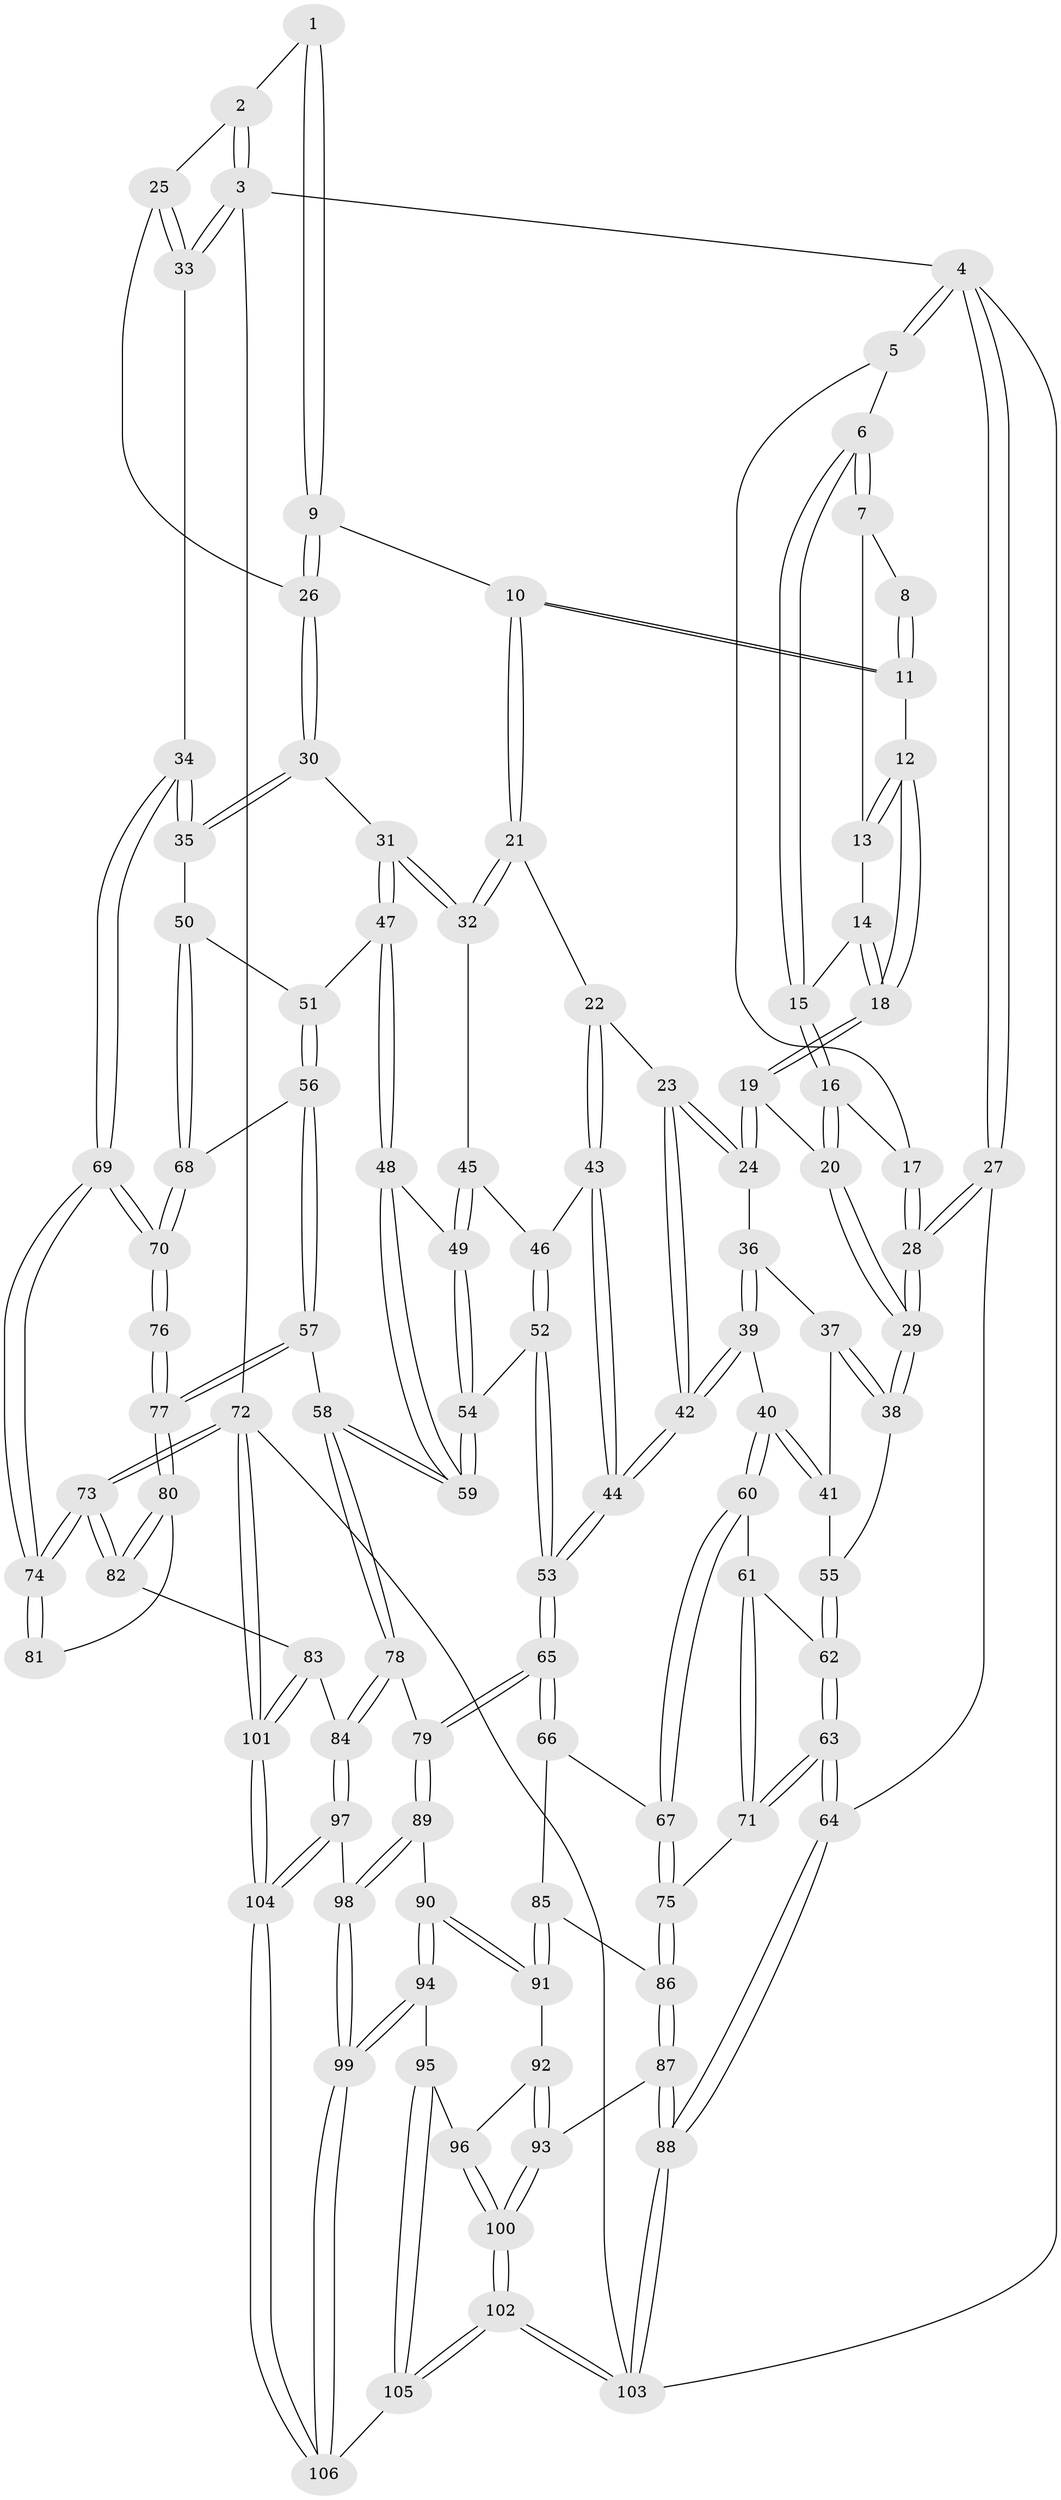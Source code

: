 // Generated by graph-tools (version 1.1) at 2025/51/03/09/25 03:51:05]
// undirected, 106 vertices, 262 edges
graph export_dot {
graph [start="1"]
  node [color=gray90,style=filled];
  1 [pos="+0.777207850739224+0"];
  2 [pos="+1+0"];
  3 [pos="+1+0"];
  4 [pos="+0+0"];
  5 [pos="+0.25902251513124164+0"];
  6 [pos="+0.2600657284948121+0"];
  7 [pos="+0.26429143571454045+0"];
  8 [pos="+0.6498288075301301+0"];
  9 [pos="+0.8640394733999273+0.16461195793381586"];
  10 [pos="+0.6319978532824018+0.09435387279411983"];
  11 [pos="+0.6197911307929358+0.0771334892324812"];
  12 [pos="+0.4947373867170442+0.12761309725491465"];
  13 [pos="+0.421985900116919+0.04122115684135122"];
  14 [pos="+0.37056240873861157+0.10862846521720387"];
  15 [pos="+0.2936578980126667+0.06458499593612625"];
  16 [pos="+0.2757212116129249+0.1345262504058777"];
  17 [pos="+0.10349364170228405+0.16890612979798836"];
  18 [pos="+0.4470782725265598+0.18492816356123112"];
  19 [pos="+0.40175027648547473+0.2950480064521511"];
  20 [pos="+0.34446746546269613+0.27813556239641696"];
  21 [pos="+0.6517624195266122+0.3525392077947219"];
  22 [pos="+0.5185059963066053+0.35979895990366384"];
  23 [pos="+0.43485268436853547+0.3226519474430474"];
  24 [pos="+0.40728549335378555+0.3034050103346089"];
  25 [pos="+0.878586467260446+0.16782801539955408"];
  26 [pos="+0.8691274299436216+0.1697511286590912"];
  27 [pos="+0+0.3389399959056407"];
  28 [pos="+0+0.3346370042412404"];
  29 [pos="+0+0.34956918539199766"];
  30 [pos="+0.8048031831626701+0.35053469189645164"];
  31 [pos="+0.7031825381524092+0.3730336515032365"];
  32 [pos="+0.6569378952118069+0.3554274656153775"];
  33 [pos="+1+0.25316327914065817"];
  34 [pos="+1+0.3960387782943117"];
  35 [pos="+0.9012710705500048+0.41508959335362"];
  36 [pos="+0.34539942132816487+0.40089049079527955"];
  37 [pos="+0.2808446417387741+0.4367194778719828"];
  38 [pos="+0.028269725302998264+0.37440725879127873"];
  39 [pos="+0.33489016482722317+0.5428574191963635"];
  40 [pos="+0.32133031931541767+0.5460015403007783"];
  41 [pos="+0.28148887448946674+0.5103616477384272"];
  42 [pos="+0.389291627217307+0.5537632394960684"];
  43 [pos="+0.5037108789402808+0.4647530859717248"];
  44 [pos="+0.44781973956280613+0.5895829832256749"];
  45 [pos="+0.5843441188195246+0.5176367060294571"];
  46 [pos="+0.5692607773+0.5285030364288557"];
  47 [pos="+0.7046282124662281+0.467006479032543"];
  48 [pos="+0.6736303848064196+0.5384197533872144"];
  49 [pos="+0.6432154594874522+0.5533267445610358"];
  50 [pos="+0.880678585059508+0.5621391616325889"];
  51 [pos="+0.7400967357439361+0.5111345245590369"];
  52 [pos="+0.5460472303177569+0.6209259839035628"];
  53 [pos="+0.48536347425696463+0.661869674442947"];
  54 [pos="+0.5791244115953816+0.6117207460731198"];
  55 [pos="+0.12005354071190186+0.4685595387695531"];
  56 [pos="+0.7893389086818879+0.6283756376475481"];
  57 [pos="+0.7550370263477455+0.6815972315660764"];
  58 [pos="+0.7331246987010623+0.6729067289165962"];
  59 [pos="+0.7178996875664995+0.6564390253743664"];
  60 [pos="+0.27401483232419277+0.6033407059218394"];
  61 [pos="+0.20888695753436815+0.5948600158028577"];
  62 [pos="+0.17521301821403787+0.5744293668411617"];
  63 [pos="+0.07657614739900272+0.7249153250068976"];
  64 [pos="+0+0.7901452867569749"];
  65 [pos="+0.4781664860234201+0.7203720650956974"];
  66 [pos="+0.35396242332656885+0.7171191312787727"];
  67 [pos="+0.2917194599275719+0.6808185637410936"];
  68 [pos="+0.8807698010528362+0.5645016325008748"];
  69 [pos="+1+0.7742753215204021"];
  70 [pos="+0.9754326497346941+0.648788677703015"];
  71 [pos="+0.18069883409251547+0.7294682124192349"];
  72 [pos="+1+1"];
  73 [pos="+1+1"];
  74 [pos="+1+0.818474806777362"];
  75 [pos="+0.18982557259293534+0.7327430071059898"];
  76 [pos="+0.8984861679444761+0.6723131483343618"];
  77 [pos="+0.7581393211681956+0.6887334105031351"];
  78 [pos="+0.5123788511617685+0.7535931613143821"];
  79 [pos="+0.49233309320807556+0.7493212629499384"];
  80 [pos="+0.7649796107283025+0.7162699459412997"];
  81 [pos="+0.8630408836886976+0.7124471985320106"];
  82 [pos="+0.7711808022407598+0.795846591965866"];
  83 [pos="+0.7091059820606462+0.8398903686712418"];
  84 [pos="+0.6842242314424192+0.8500367728058776"];
  85 [pos="+0.30699812649031993+0.7766389595881298"];
  86 [pos="+0.21300867026121784+0.7733030138580387"];
  87 [pos="+0.22560859404360017+0.8653241658494779"];
  88 [pos="+0+0.93251634224035"];
  89 [pos="+0.4827272925188216+0.7791664580781138"];
  90 [pos="+0.4449405620972321+0.8225756685747067"];
  91 [pos="+0.30211611379867986+0.8219723994702092"];
  92 [pos="+0.29604874383504265+0.8325301024746496"];
  93 [pos="+0.23017217795023737+0.8682667123963372"];
  94 [pos="+0.40470893768473415+0.8861301512639236"];
  95 [pos="+0.40329761568357125+0.8877520864556631"];
  96 [pos="+0.3575676256860387+0.8829934065459799"];
  97 [pos="+0.6623244969085564+0.91196873273841"];
  98 [pos="+0.5570061754407966+0.9770406505273099"];
  99 [pos="+0.5493081938531488+0.9965588717834911"];
  100 [pos="+0.25618029236482404+0.9240329504740125"];
  101 [pos="+1+1"];
  102 [pos="+0.27918664496226797+1"];
  103 [pos="+0+1"];
  104 [pos="+0.9272435810034361+1"];
  105 [pos="+0.34416503243342694+1"];
  106 [pos="+0.4885686769479293+1"];
  1 -- 2;
  1 -- 9;
  1 -- 9;
  2 -- 3;
  2 -- 3;
  2 -- 25;
  3 -- 4;
  3 -- 33;
  3 -- 33;
  3 -- 72;
  4 -- 5;
  4 -- 5;
  4 -- 27;
  4 -- 27;
  4 -- 103;
  5 -- 6;
  5 -- 17;
  6 -- 7;
  6 -- 7;
  6 -- 15;
  6 -- 15;
  7 -- 8;
  7 -- 13;
  8 -- 11;
  8 -- 11;
  9 -- 10;
  9 -- 26;
  9 -- 26;
  10 -- 11;
  10 -- 11;
  10 -- 21;
  10 -- 21;
  11 -- 12;
  12 -- 13;
  12 -- 13;
  12 -- 18;
  12 -- 18;
  13 -- 14;
  14 -- 15;
  14 -- 18;
  14 -- 18;
  15 -- 16;
  15 -- 16;
  16 -- 17;
  16 -- 20;
  16 -- 20;
  17 -- 28;
  17 -- 28;
  18 -- 19;
  18 -- 19;
  19 -- 20;
  19 -- 24;
  19 -- 24;
  20 -- 29;
  20 -- 29;
  21 -- 22;
  21 -- 32;
  21 -- 32;
  22 -- 23;
  22 -- 43;
  22 -- 43;
  23 -- 24;
  23 -- 24;
  23 -- 42;
  23 -- 42;
  24 -- 36;
  25 -- 26;
  25 -- 33;
  25 -- 33;
  26 -- 30;
  26 -- 30;
  27 -- 28;
  27 -- 28;
  27 -- 64;
  28 -- 29;
  28 -- 29;
  29 -- 38;
  29 -- 38;
  30 -- 31;
  30 -- 35;
  30 -- 35;
  31 -- 32;
  31 -- 32;
  31 -- 47;
  31 -- 47;
  32 -- 45;
  33 -- 34;
  34 -- 35;
  34 -- 35;
  34 -- 69;
  34 -- 69;
  35 -- 50;
  36 -- 37;
  36 -- 39;
  36 -- 39;
  37 -- 38;
  37 -- 38;
  37 -- 41;
  38 -- 55;
  39 -- 40;
  39 -- 42;
  39 -- 42;
  40 -- 41;
  40 -- 41;
  40 -- 60;
  40 -- 60;
  41 -- 55;
  42 -- 44;
  42 -- 44;
  43 -- 44;
  43 -- 44;
  43 -- 46;
  44 -- 53;
  44 -- 53;
  45 -- 46;
  45 -- 49;
  45 -- 49;
  46 -- 52;
  46 -- 52;
  47 -- 48;
  47 -- 48;
  47 -- 51;
  48 -- 49;
  48 -- 59;
  48 -- 59;
  49 -- 54;
  49 -- 54;
  50 -- 51;
  50 -- 68;
  50 -- 68;
  51 -- 56;
  51 -- 56;
  52 -- 53;
  52 -- 53;
  52 -- 54;
  53 -- 65;
  53 -- 65;
  54 -- 59;
  54 -- 59;
  55 -- 62;
  55 -- 62;
  56 -- 57;
  56 -- 57;
  56 -- 68;
  57 -- 58;
  57 -- 77;
  57 -- 77;
  58 -- 59;
  58 -- 59;
  58 -- 78;
  58 -- 78;
  60 -- 61;
  60 -- 67;
  60 -- 67;
  61 -- 62;
  61 -- 71;
  61 -- 71;
  62 -- 63;
  62 -- 63;
  63 -- 64;
  63 -- 64;
  63 -- 71;
  63 -- 71;
  64 -- 88;
  64 -- 88;
  65 -- 66;
  65 -- 66;
  65 -- 79;
  65 -- 79;
  66 -- 67;
  66 -- 85;
  67 -- 75;
  67 -- 75;
  68 -- 70;
  68 -- 70;
  69 -- 70;
  69 -- 70;
  69 -- 74;
  69 -- 74;
  70 -- 76;
  70 -- 76;
  71 -- 75;
  72 -- 73;
  72 -- 73;
  72 -- 101;
  72 -- 101;
  72 -- 103;
  73 -- 74;
  73 -- 74;
  73 -- 82;
  73 -- 82;
  74 -- 81;
  74 -- 81;
  75 -- 86;
  75 -- 86;
  76 -- 77;
  76 -- 77;
  77 -- 80;
  77 -- 80;
  78 -- 79;
  78 -- 84;
  78 -- 84;
  79 -- 89;
  79 -- 89;
  80 -- 81;
  80 -- 82;
  80 -- 82;
  82 -- 83;
  83 -- 84;
  83 -- 101;
  83 -- 101;
  84 -- 97;
  84 -- 97;
  85 -- 86;
  85 -- 91;
  85 -- 91;
  86 -- 87;
  86 -- 87;
  87 -- 88;
  87 -- 88;
  87 -- 93;
  88 -- 103;
  88 -- 103;
  89 -- 90;
  89 -- 98;
  89 -- 98;
  90 -- 91;
  90 -- 91;
  90 -- 94;
  90 -- 94;
  91 -- 92;
  92 -- 93;
  92 -- 93;
  92 -- 96;
  93 -- 100;
  93 -- 100;
  94 -- 95;
  94 -- 99;
  94 -- 99;
  95 -- 96;
  95 -- 105;
  95 -- 105;
  96 -- 100;
  96 -- 100;
  97 -- 98;
  97 -- 104;
  97 -- 104;
  98 -- 99;
  98 -- 99;
  99 -- 106;
  99 -- 106;
  100 -- 102;
  100 -- 102;
  101 -- 104;
  101 -- 104;
  102 -- 103;
  102 -- 103;
  102 -- 105;
  102 -- 105;
  104 -- 106;
  104 -- 106;
  105 -- 106;
}
